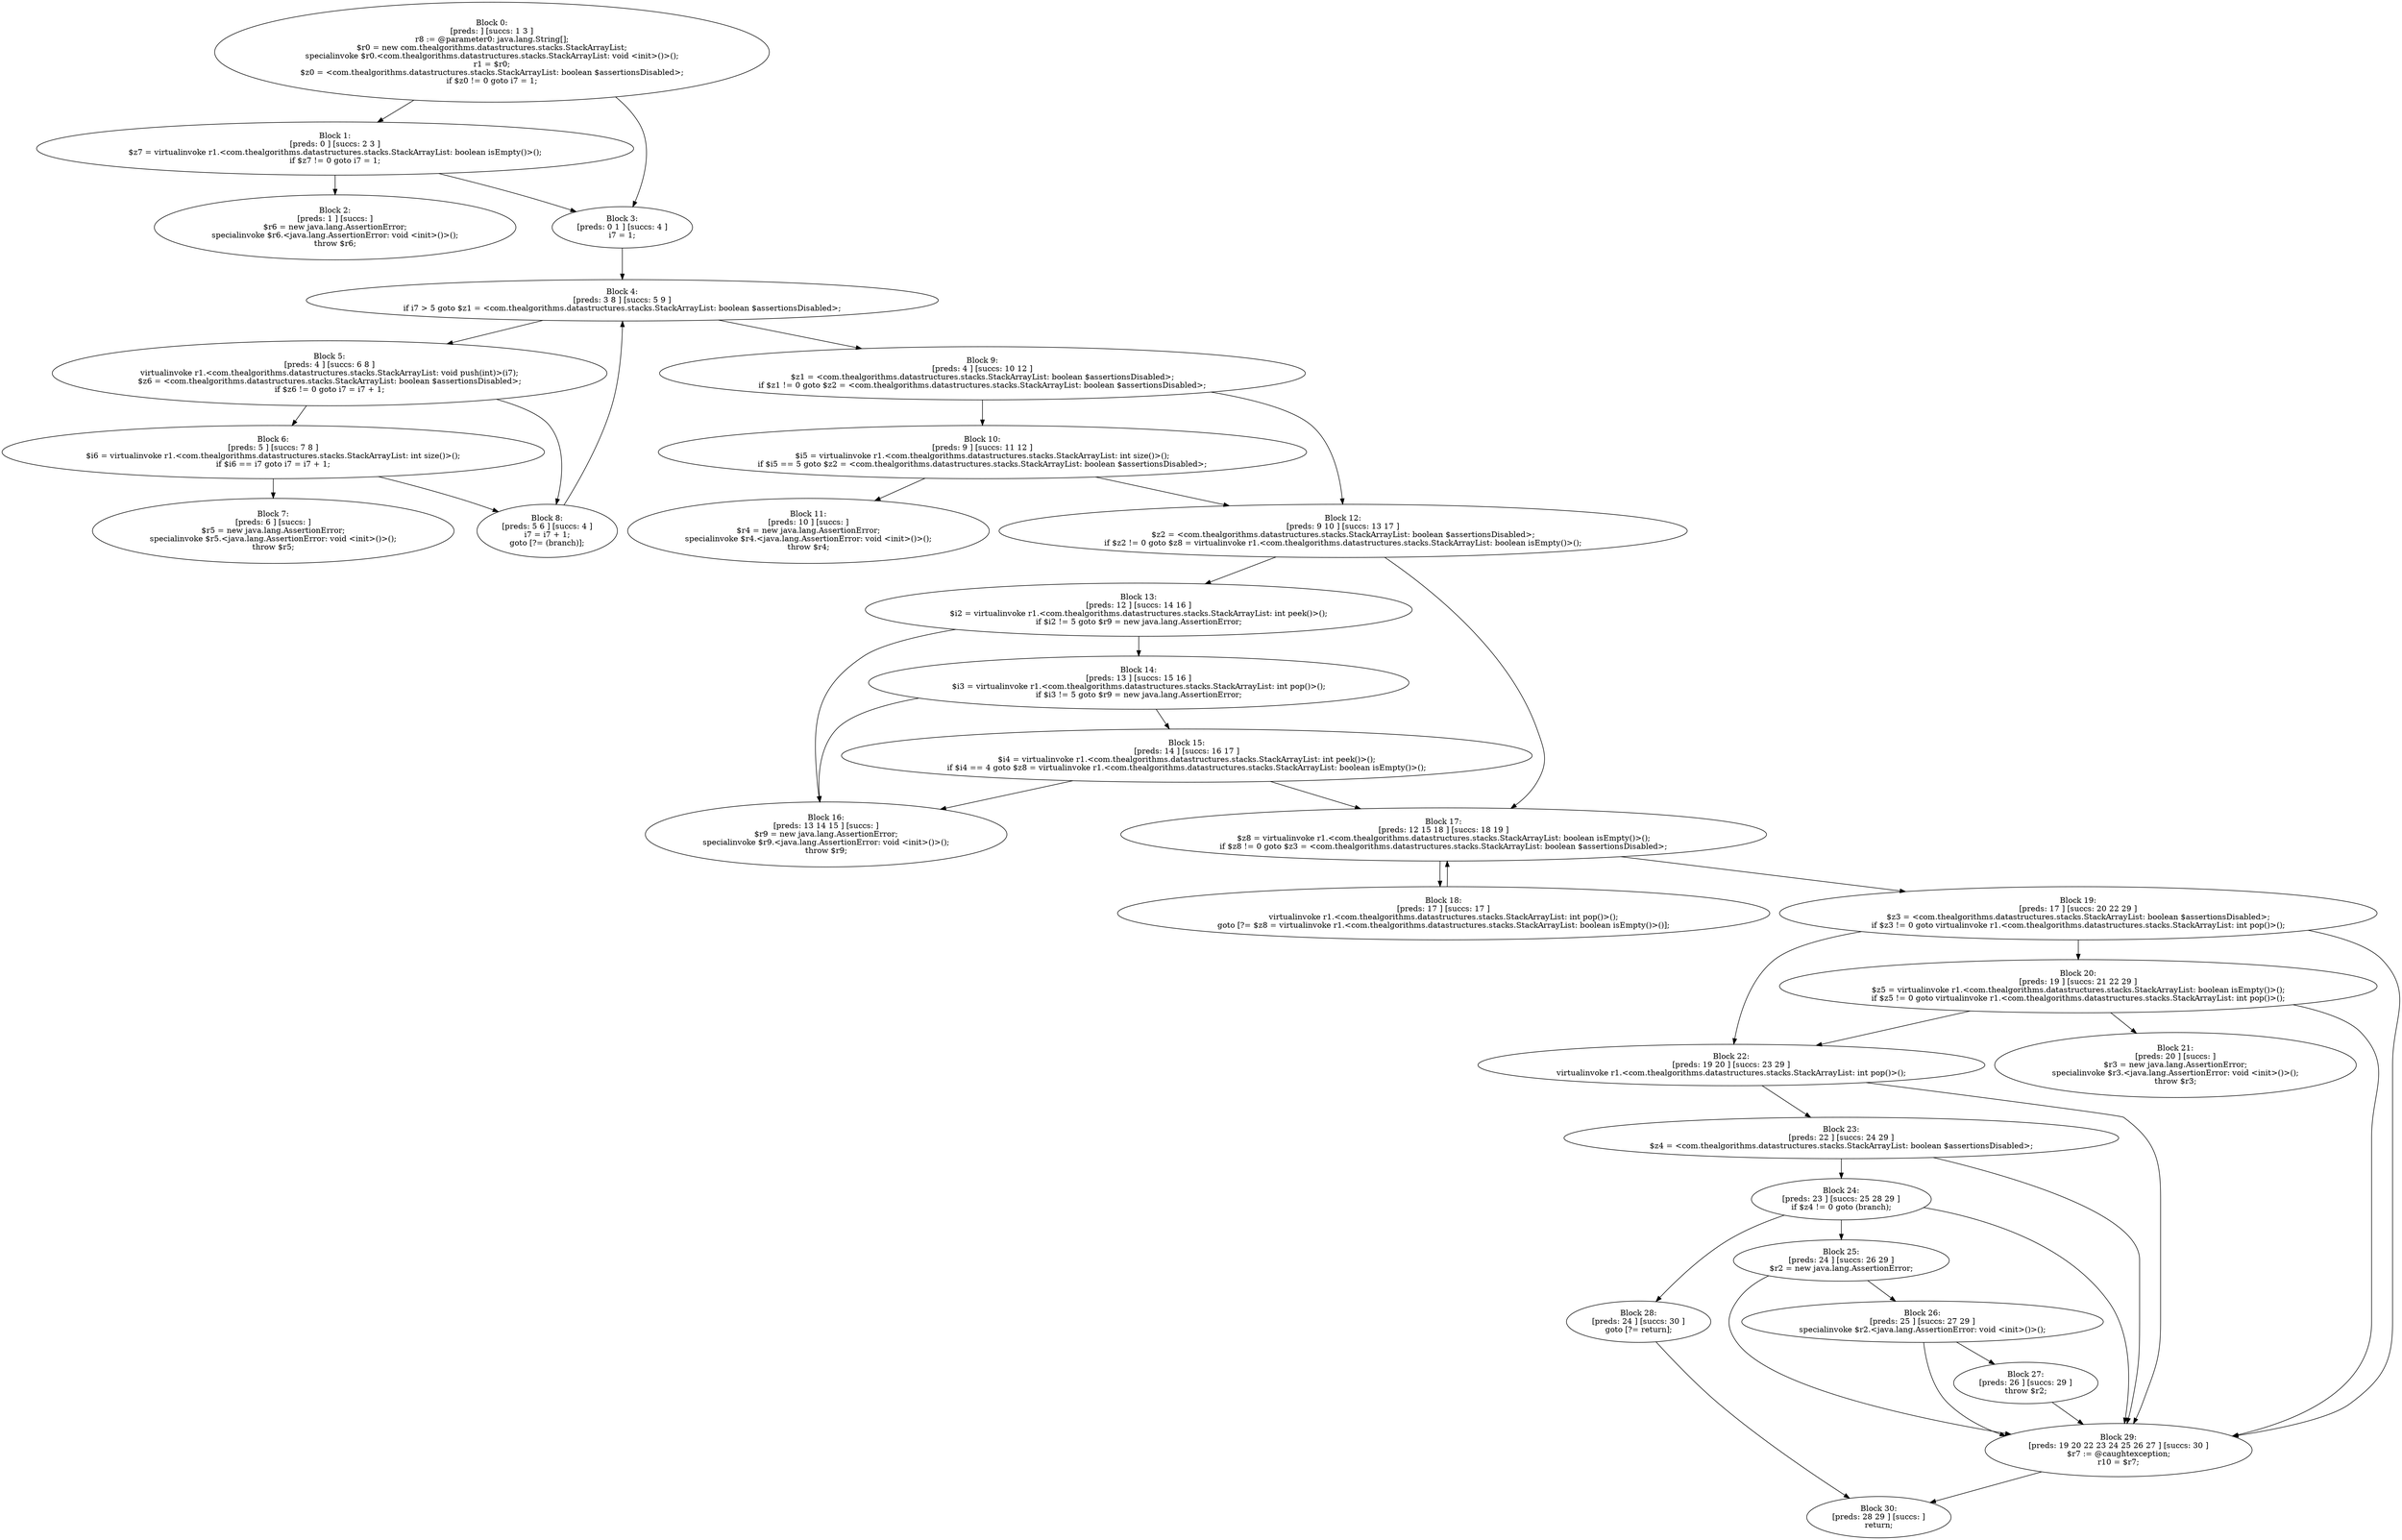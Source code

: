 digraph "unitGraph" {
    "Block 0:
[preds: ] [succs: 1 3 ]
r8 := @parameter0: java.lang.String[];
$r0 = new com.thealgorithms.datastructures.stacks.StackArrayList;
specialinvoke $r0.<com.thealgorithms.datastructures.stacks.StackArrayList: void <init>()>();
r1 = $r0;
$z0 = <com.thealgorithms.datastructures.stacks.StackArrayList: boolean $assertionsDisabled>;
if $z0 != 0 goto i7 = 1;
"
    "Block 1:
[preds: 0 ] [succs: 2 3 ]
$z7 = virtualinvoke r1.<com.thealgorithms.datastructures.stacks.StackArrayList: boolean isEmpty()>();
if $z7 != 0 goto i7 = 1;
"
    "Block 2:
[preds: 1 ] [succs: ]
$r6 = new java.lang.AssertionError;
specialinvoke $r6.<java.lang.AssertionError: void <init>()>();
throw $r6;
"
    "Block 3:
[preds: 0 1 ] [succs: 4 ]
i7 = 1;
"
    "Block 4:
[preds: 3 8 ] [succs: 5 9 ]
if i7 > 5 goto $z1 = <com.thealgorithms.datastructures.stacks.StackArrayList: boolean $assertionsDisabled>;
"
    "Block 5:
[preds: 4 ] [succs: 6 8 ]
virtualinvoke r1.<com.thealgorithms.datastructures.stacks.StackArrayList: void push(int)>(i7);
$z6 = <com.thealgorithms.datastructures.stacks.StackArrayList: boolean $assertionsDisabled>;
if $z6 != 0 goto i7 = i7 + 1;
"
    "Block 6:
[preds: 5 ] [succs: 7 8 ]
$i6 = virtualinvoke r1.<com.thealgorithms.datastructures.stacks.StackArrayList: int size()>();
if $i6 == i7 goto i7 = i7 + 1;
"
    "Block 7:
[preds: 6 ] [succs: ]
$r5 = new java.lang.AssertionError;
specialinvoke $r5.<java.lang.AssertionError: void <init>()>();
throw $r5;
"
    "Block 8:
[preds: 5 6 ] [succs: 4 ]
i7 = i7 + 1;
goto [?= (branch)];
"
    "Block 9:
[preds: 4 ] [succs: 10 12 ]
$z1 = <com.thealgorithms.datastructures.stacks.StackArrayList: boolean $assertionsDisabled>;
if $z1 != 0 goto $z2 = <com.thealgorithms.datastructures.stacks.StackArrayList: boolean $assertionsDisabled>;
"
    "Block 10:
[preds: 9 ] [succs: 11 12 ]
$i5 = virtualinvoke r1.<com.thealgorithms.datastructures.stacks.StackArrayList: int size()>();
if $i5 == 5 goto $z2 = <com.thealgorithms.datastructures.stacks.StackArrayList: boolean $assertionsDisabled>;
"
    "Block 11:
[preds: 10 ] [succs: ]
$r4 = new java.lang.AssertionError;
specialinvoke $r4.<java.lang.AssertionError: void <init>()>();
throw $r4;
"
    "Block 12:
[preds: 9 10 ] [succs: 13 17 ]
$z2 = <com.thealgorithms.datastructures.stacks.StackArrayList: boolean $assertionsDisabled>;
if $z2 != 0 goto $z8 = virtualinvoke r1.<com.thealgorithms.datastructures.stacks.StackArrayList: boolean isEmpty()>();
"
    "Block 13:
[preds: 12 ] [succs: 14 16 ]
$i2 = virtualinvoke r1.<com.thealgorithms.datastructures.stacks.StackArrayList: int peek()>();
if $i2 != 5 goto $r9 = new java.lang.AssertionError;
"
    "Block 14:
[preds: 13 ] [succs: 15 16 ]
$i3 = virtualinvoke r1.<com.thealgorithms.datastructures.stacks.StackArrayList: int pop()>();
if $i3 != 5 goto $r9 = new java.lang.AssertionError;
"
    "Block 15:
[preds: 14 ] [succs: 16 17 ]
$i4 = virtualinvoke r1.<com.thealgorithms.datastructures.stacks.StackArrayList: int peek()>();
if $i4 == 4 goto $z8 = virtualinvoke r1.<com.thealgorithms.datastructures.stacks.StackArrayList: boolean isEmpty()>();
"
    "Block 16:
[preds: 13 14 15 ] [succs: ]
$r9 = new java.lang.AssertionError;
specialinvoke $r9.<java.lang.AssertionError: void <init>()>();
throw $r9;
"
    "Block 17:
[preds: 12 15 18 ] [succs: 18 19 ]
$z8 = virtualinvoke r1.<com.thealgorithms.datastructures.stacks.StackArrayList: boolean isEmpty()>();
if $z8 != 0 goto $z3 = <com.thealgorithms.datastructures.stacks.StackArrayList: boolean $assertionsDisabled>;
"
    "Block 18:
[preds: 17 ] [succs: 17 ]
virtualinvoke r1.<com.thealgorithms.datastructures.stacks.StackArrayList: int pop()>();
goto [?= $z8 = virtualinvoke r1.<com.thealgorithms.datastructures.stacks.StackArrayList: boolean isEmpty()>()];
"
    "Block 19:
[preds: 17 ] [succs: 20 22 29 ]
$z3 = <com.thealgorithms.datastructures.stacks.StackArrayList: boolean $assertionsDisabled>;
if $z3 != 0 goto virtualinvoke r1.<com.thealgorithms.datastructures.stacks.StackArrayList: int pop()>();
"
    "Block 20:
[preds: 19 ] [succs: 21 22 29 ]
$z5 = virtualinvoke r1.<com.thealgorithms.datastructures.stacks.StackArrayList: boolean isEmpty()>();
if $z5 != 0 goto virtualinvoke r1.<com.thealgorithms.datastructures.stacks.StackArrayList: int pop()>();
"
    "Block 21:
[preds: 20 ] [succs: ]
$r3 = new java.lang.AssertionError;
specialinvoke $r3.<java.lang.AssertionError: void <init>()>();
throw $r3;
"
    "Block 22:
[preds: 19 20 ] [succs: 23 29 ]
virtualinvoke r1.<com.thealgorithms.datastructures.stacks.StackArrayList: int pop()>();
"
    "Block 23:
[preds: 22 ] [succs: 24 29 ]
$z4 = <com.thealgorithms.datastructures.stacks.StackArrayList: boolean $assertionsDisabled>;
"
    "Block 24:
[preds: 23 ] [succs: 25 28 29 ]
if $z4 != 0 goto (branch);
"
    "Block 25:
[preds: 24 ] [succs: 26 29 ]
$r2 = new java.lang.AssertionError;
"
    "Block 26:
[preds: 25 ] [succs: 27 29 ]
specialinvoke $r2.<java.lang.AssertionError: void <init>()>();
"
    "Block 27:
[preds: 26 ] [succs: 29 ]
throw $r2;
"
    "Block 28:
[preds: 24 ] [succs: 30 ]
goto [?= return];
"
    "Block 29:
[preds: 19 20 22 23 24 25 26 27 ] [succs: 30 ]
$r7 := @caughtexception;
r10 = $r7;
"
    "Block 30:
[preds: 28 29 ] [succs: ]
return;
"
    "Block 0:
[preds: ] [succs: 1 3 ]
r8 := @parameter0: java.lang.String[];
$r0 = new com.thealgorithms.datastructures.stacks.StackArrayList;
specialinvoke $r0.<com.thealgorithms.datastructures.stacks.StackArrayList: void <init>()>();
r1 = $r0;
$z0 = <com.thealgorithms.datastructures.stacks.StackArrayList: boolean $assertionsDisabled>;
if $z0 != 0 goto i7 = 1;
"->"Block 1:
[preds: 0 ] [succs: 2 3 ]
$z7 = virtualinvoke r1.<com.thealgorithms.datastructures.stacks.StackArrayList: boolean isEmpty()>();
if $z7 != 0 goto i7 = 1;
";
    "Block 0:
[preds: ] [succs: 1 3 ]
r8 := @parameter0: java.lang.String[];
$r0 = new com.thealgorithms.datastructures.stacks.StackArrayList;
specialinvoke $r0.<com.thealgorithms.datastructures.stacks.StackArrayList: void <init>()>();
r1 = $r0;
$z0 = <com.thealgorithms.datastructures.stacks.StackArrayList: boolean $assertionsDisabled>;
if $z0 != 0 goto i7 = 1;
"->"Block 3:
[preds: 0 1 ] [succs: 4 ]
i7 = 1;
";
    "Block 1:
[preds: 0 ] [succs: 2 3 ]
$z7 = virtualinvoke r1.<com.thealgorithms.datastructures.stacks.StackArrayList: boolean isEmpty()>();
if $z7 != 0 goto i7 = 1;
"->"Block 2:
[preds: 1 ] [succs: ]
$r6 = new java.lang.AssertionError;
specialinvoke $r6.<java.lang.AssertionError: void <init>()>();
throw $r6;
";
    "Block 1:
[preds: 0 ] [succs: 2 3 ]
$z7 = virtualinvoke r1.<com.thealgorithms.datastructures.stacks.StackArrayList: boolean isEmpty()>();
if $z7 != 0 goto i7 = 1;
"->"Block 3:
[preds: 0 1 ] [succs: 4 ]
i7 = 1;
";
    "Block 3:
[preds: 0 1 ] [succs: 4 ]
i7 = 1;
"->"Block 4:
[preds: 3 8 ] [succs: 5 9 ]
if i7 > 5 goto $z1 = <com.thealgorithms.datastructures.stacks.StackArrayList: boolean $assertionsDisabled>;
";
    "Block 4:
[preds: 3 8 ] [succs: 5 9 ]
if i7 > 5 goto $z1 = <com.thealgorithms.datastructures.stacks.StackArrayList: boolean $assertionsDisabled>;
"->"Block 5:
[preds: 4 ] [succs: 6 8 ]
virtualinvoke r1.<com.thealgorithms.datastructures.stacks.StackArrayList: void push(int)>(i7);
$z6 = <com.thealgorithms.datastructures.stacks.StackArrayList: boolean $assertionsDisabled>;
if $z6 != 0 goto i7 = i7 + 1;
";
    "Block 4:
[preds: 3 8 ] [succs: 5 9 ]
if i7 > 5 goto $z1 = <com.thealgorithms.datastructures.stacks.StackArrayList: boolean $assertionsDisabled>;
"->"Block 9:
[preds: 4 ] [succs: 10 12 ]
$z1 = <com.thealgorithms.datastructures.stacks.StackArrayList: boolean $assertionsDisabled>;
if $z1 != 0 goto $z2 = <com.thealgorithms.datastructures.stacks.StackArrayList: boolean $assertionsDisabled>;
";
    "Block 5:
[preds: 4 ] [succs: 6 8 ]
virtualinvoke r1.<com.thealgorithms.datastructures.stacks.StackArrayList: void push(int)>(i7);
$z6 = <com.thealgorithms.datastructures.stacks.StackArrayList: boolean $assertionsDisabled>;
if $z6 != 0 goto i7 = i7 + 1;
"->"Block 6:
[preds: 5 ] [succs: 7 8 ]
$i6 = virtualinvoke r1.<com.thealgorithms.datastructures.stacks.StackArrayList: int size()>();
if $i6 == i7 goto i7 = i7 + 1;
";
    "Block 5:
[preds: 4 ] [succs: 6 8 ]
virtualinvoke r1.<com.thealgorithms.datastructures.stacks.StackArrayList: void push(int)>(i7);
$z6 = <com.thealgorithms.datastructures.stacks.StackArrayList: boolean $assertionsDisabled>;
if $z6 != 0 goto i7 = i7 + 1;
"->"Block 8:
[preds: 5 6 ] [succs: 4 ]
i7 = i7 + 1;
goto [?= (branch)];
";
    "Block 6:
[preds: 5 ] [succs: 7 8 ]
$i6 = virtualinvoke r1.<com.thealgorithms.datastructures.stacks.StackArrayList: int size()>();
if $i6 == i7 goto i7 = i7 + 1;
"->"Block 7:
[preds: 6 ] [succs: ]
$r5 = new java.lang.AssertionError;
specialinvoke $r5.<java.lang.AssertionError: void <init>()>();
throw $r5;
";
    "Block 6:
[preds: 5 ] [succs: 7 8 ]
$i6 = virtualinvoke r1.<com.thealgorithms.datastructures.stacks.StackArrayList: int size()>();
if $i6 == i7 goto i7 = i7 + 1;
"->"Block 8:
[preds: 5 6 ] [succs: 4 ]
i7 = i7 + 1;
goto [?= (branch)];
";
    "Block 8:
[preds: 5 6 ] [succs: 4 ]
i7 = i7 + 1;
goto [?= (branch)];
"->"Block 4:
[preds: 3 8 ] [succs: 5 9 ]
if i7 > 5 goto $z1 = <com.thealgorithms.datastructures.stacks.StackArrayList: boolean $assertionsDisabled>;
";
    "Block 9:
[preds: 4 ] [succs: 10 12 ]
$z1 = <com.thealgorithms.datastructures.stacks.StackArrayList: boolean $assertionsDisabled>;
if $z1 != 0 goto $z2 = <com.thealgorithms.datastructures.stacks.StackArrayList: boolean $assertionsDisabled>;
"->"Block 10:
[preds: 9 ] [succs: 11 12 ]
$i5 = virtualinvoke r1.<com.thealgorithms.datastructures.stacks.StackArrayList: int size()>();
if $i5 == 5 goto $z2 = <com.thealgorithms.datastructures.stacks.StackArrayList: boolean $assertionsDisabled>;
";
    "Block 9:
[preds: 4 ] [succs: 10 12 ]
$z1 = <com.thealgorithms.datastructures.stacks.StackArrayList: boolean $assertionsDisabled>;
if $z1 != 0 goto $z2 = <com.thealgorithms.datastructures.stacks.StackArrayList: boolean $assertionsDisabled>;
"->"Block 12:
[preds: 9 10 ] [succs: 13 17 ]
$z2 = <com.thealgorithms.datastructures.stacks.StackArrayList: boolean $assertionsDisabled>;
if $z2 != 0 goto $z8 = virtualinvoke r1.<com.thealgorithms.datastructures.stacks.StackArrayList: boolean isEmpty()>();
";
    "Block 10:
[preds: 9 ] [succs: 11 12 ]
$i5 = virtualinvoke r1.<com.thealgorithms.datastructures.stacks.StackArrayList: int size()>();
if $i5 == 5 goto $z2 = <com.thealgorithms.datastructures.stacks.StackArrayList: boolean $assertionsDisabled>;
"->"Block 11:
[preds: 10 ] [succs: ]
$r4 = new java.lang.AssertionError;
specialinvoke $r4.<java.lang.AssertionError: void <init>()>();
throw $r4;
";
    "Block 10:
[preds: 9 ] [succs: 11 12 ]
$i5 = virtualinvoke r1.<com.thealgorithms.datastructures.stacks.StackArrayList: int size()>();
if $i5 == 5 goto $z2 = <com.thealgorithms.datastructures.stacks.StackArrayList: boolean $assertionsDisabled>;
"->"Block 12:
[preds: 9 10 ] [succs: 13 17 ]
$z2 = <com.thealgorithms.datastructures.stacks.StackArrayList: boolean $assertionsDisabled>;
if $z2 != 0 goto $z8 = virtualinvoke r1.<com.thealgorithms.datastructures.stacks.StackArrayList: boolean isEmpty()>();
";
    "Block 12:
[preds: 9 10 ] [succs: 13 17 ]
$z2 = <com.thealgorithms.datastructures.stacks.StackArrayList: boolean $assertionsDisabled>;
if $z2 != 0 goto $z8 = virtualinvoke r1.<com.thealgorithms.datastructures.stacks.StackArrayList: boolean isEmpty()>();
"->"Block 13:
[preds: 12 ] [succs: 14 16 ]
$i2 = virtualinvoke r1.<com.thealgorithms.datastructures.stacks.StackArrayList: int peek()>();
if $i2 != 5 goto $r9 = new java.lang.AssertionError;
";
    "Block 12:
[preds: 9 10 ] [succs: 13 17 ]
$z2 = <com.thealgorithms.datastructures.stacks.StackArrayList: boolean $assertionsDisabled>;
if $z2 != 0 goto $z8 = virtualinvoke r1.<com.thealgorithms.datastructures.stacks.StackArrayList: boolean isEmpty()>();
"->"Block 17:
[preds: 12 15 18 ] [succs: 18 19 ]
$z8 = virtualinvoke r1.<com.thealgorithms.datastructures.stacks.StackArrayList: boolean isEmpty()>();
if $z8 != 0 goto $z3 = <com.thealgorithms.datastructures.stacks.StackArrayList: boolean $assertionsDisabled>;
";
    "Block 13:
[preds: 12 ] [succs: 14 16 ]
$i2 = virtualinvoke r1.<com.thealgorithms.datastructures.stacks.StackArrayList: int peek()>();
if $i2 != 5 goto $r9 = new java.lang.AssertionError;
"->"Block 14:
[preds: 13 ] [succs: 15 16 ]
$i3 = virtualinvoke r1.<com.thealgorithms.datastructures.stacks.StackArrayList: int pop()>();
if $i3 != 5 goto $r9 = new java.lang.AssertionError;
";
    "Block 13:
[preds: 12 ] [succs: 14 16 ]
$i2 = virtualinvoke r1.<com.thealgorithms.datastructures.stacks.StackArrayList: int peek()>();
if $i2 != 5 goto $r9 = new java.lang.AssertionError;
"->"Block 16:
[preds: 13 14 15 ] [succs: ]
$r9 = new java.lang.AssertionError;
specialinvoke $r9.<java.lang.AssertionError: void <init>()>();
throw $r9;
";
    "Block 14:
[preds: 13 ] [succs: 15 16 ]
$i3 = virtualinvoke r1.<com.thealgorithms.datastructures.stacks.StackArrayList: int pop()>();
if $i3 != 5 goto $r9 = new java.lang.AssertionError;
"->"Block 15:
[preds: 14 ] [succs: 16 17 ]
$i4 = virtualinvoke r1.<com.thealgorithms.datastructures.stacks.StackArrayList: int peek()>();
if $i4 == 4 goto $z8 = virtualinvoke r1.<com.thealgorithms.datastructures.stacks.StackArrayList: boolean isEmpty()>();
";
    "Block 14:
[preds: 13 ] [succs: 15 16 ]
$i3 = virtualinvoke r1.<com.thealgorithms.datastructures.stacks.StackArrayList: int pop()>();
if $i3 != 5 goto $r9 = new java.lang.AssertionError;
"->"Block 16:
[preds: 13 14 15 ] [succs: ]
$r9 = new java.lang.AssertionError;
specialinvoke $r9.<java.lang.AssertionError: void <init>()>();
throw $r9;
";
    "Block 15:
[preds: 14 ] [succs: 16 17 ]
$i4 = virtualinvoke r1.<com.thealgorithms.datastructures.stacks.StackArrayList: int peek()>();
if $i4 == 4 goto $z8 = virtualinvoke r1.<com.thealgorithms.datastructures.stacks.StackArrayList: boolean isEmpty()>();
"->"Block 16:
[preds: 13 14 15 ] [succs: ]
$r9 = new java.lang.AssertionError;
specialinvoke $r9.<java.lang.AssertionError: void <init>()>();
throw $r9;
";
    "Block 15:
[preds: 14 ] [succs: 16 17 ]
$i4 = virtualinvoke r1.<com.thealgorithms.datastructures.stacks.StackArrayList: int peek()>();
if $i4 == 4 goto $z8 = virtualinvoke r1.<com.thealgorithms.datastructures.stacks.StackArrayList: boolean isEmpty()>();
"->"Block 17:
[preds: 12 15 18 ] [succs: 18 19 ]
$z8 = virtualinvoke r1.<com.thealgorithms.datastructures.stacks.StackArrayList: boolean isEmpty()>();
if $z8 != 0 goto $z3 = <com.thealgorithms.datastructures.stacks.StackArrayList: boolean $assertionsDisabled>;
";
    "Block 17:
[preds: 12 15 18 ] [succs: 18 19 ]
$z8 = virtualinvoke r1.<com.thealgorithms.datastructures.stacks.StackArrayList: boolean isEmpty()>();
if $z8 != 0 goto $z3 = <com.thealgorithms.datastructures.stacks.StackArrayList: boolean $assertionsDisabled>;
"->"Block 18:
[preds: 17 ] [succs: 17 ]
virtualinvoke r1.<com.thealgorithms.datastructures.stacks.StackArrayList: int pop()>();
goto [?= $z8 = virtualinvoke r1.<com.thealgorithms.datastructures.stacks.StackArrayList: boolean isEmpty()>()];
";
    "Block 17:
[preds: 12 15 18 ] [succs: 18 19 ]
$z8 = virtualinvoke r1.<com.thealgorithms.datastructures.stacks.StackArrayList: boolean isEmpty()>();
if $z8 != 0 goto $z3 = <com.thealgorithms.datastructures.stacks.StackArrayList: boolean $assertionsDisabled>;
"->"Block 19:
[preds: 17 ] [succs: 20 22 29 ]
$z3 = <com.thealgorithms.datastructures.stacks.StackArrayList: boolean $assertionsDisabled>;
if $z3 != 0 goto virtualinvoke r1.<com.thealgorithms.datastructures.stacks.StackArrayList: int pop()>();
";
    "Block 18:
[preds: 17 ] [succs: 17 ]
virtualinvoke r1.<com.thealgorithms.datastructures.stacks.StackArrayList: int pop()>();
goto [?= $z8 = virtualinvoke r1.<com.thealgorithms.datastructures.stacks.StackArrayList: boolean isEmpty()>()];
"->"Block 17:
[preds: 12 15 18 ] [succs: 18 19 ]
$z8 = virtualinvoke r1.<com.thealgorithms.datastructures.stacks.StackArrayList: boolean isEmpty()>();
if $z8 != 0 goto $z3 = <com.thealgorithms.datastructures.stacks.StackArrayList: boolean $assertionsDisabled>;
";
    "Block 19:
[preds: 17 ] [succs: 20 22 29 ]
$z3 = <com.thealgorithms.datastructures.stacks.StackArrayList: boolean $assertionsDisabled>;
if $z3 != 0 goto virtualinvoke r1.<com.thealgorithms.datastructures.stacks.StackArrayList: int pop()>();
"->"Block 20:
[preds: 19 ] [succs: 21 22 29 ]
$z5 = virtualinvoke r1.<com.thealgorithms.datastructures.stacks.StackArrayList: boolean isEmpty()>();
if $z5 != 0 goto virtualinvoke r1.<com.thealgorithms.datastructures.stacks.StackArrayList: int pop()>();
";
    "Block 19:
[preds: 17 ] [succs: 20 22 29 ]
$z3 = <com.thealgorithms.datastructures.stacks.StackArrayList: boolean $assertionsDisabled>;
if $z3 != 0 goto virtualinvoke r1.<com.thealgorithms.datastructures.stacks.StackArrayList: int pop()>();
"->"Block 22:
[preds: 19 20 ] [succs: 23 29 ]
virtualinvoke r1.<com.thealgorithms.datastructures.stacks.StackArrayList: int pop()>();
";
    "Block 19:
[preds: 17 ] [succs: 20 22 29 ]
$z3 = <com.thealgorithms.datastructures.stacks.StackArrayList: boolean $assertionsDisabled>;
if $z3 != 0 goto virtualinvoke r1.<com.thealgorithms.datastructures.stacks.StackArrayList: int pop()>();
"->"Block 29:
[preds: 19 20 22 23 24 25 26 27 ] [succs: 30 ]
$r7 := @caughtexception;
r10 = $r7;
";
    "Block 20:
[preds: 19 ] [succs: 21 22 29 ]
$z5 = virtualinvoke r1.<com.thealgorithms.datastructures.stacks.StackArrayList: boolean isEmpty()>();
if $z5 != 0 goto virtualinvoke r1.<com.thealgorithms.datastructures.stacks.StackArrayList: int pop()>();
"->"Block 21:
[preds: 20 ] [succs: ]
$r3 = new java.lang.AssertionError;
specialinvoke $r3.<java.lang.AssertionError: void <init>()>();
throw $r3;
";
    "Block 20:
[preds: 19 ] [succs: 21 22 29 ]
$z5 = virtualinvoke r1.<com.thealgorithms.datastructures.stacks.StackArrayList: boolean isEmpty()>();
if $z5 != 0 goto virtualinvoke r1.<com.thealgorithms.datastructures.stacks.StackArrayList: int pop()>();
"->"Block 22:
[preds: 19 20 ] [succs: 23 29 ]
virtualinvoke r1.<com.thealgorithms.datastructures.stacks.StackArrayList: int pop()>();
";
    "Block 20:
[preds: 19 ] [succs: 21 22 29 ]
$z5 = virtualinvoke r1.<com.thealgorithms.datastructures.stacks.StackArrayList: boolean isEmpty()>();
if $z5 != 0 goto virtualinvoke r1.<com.thealgorithms.datastructures.stacks.StackArrayList: int pop()>();
"->"Block 29:
[preds: 19 20 22 23 24 25 26 27 ] [succs: 30 ]
$r7 := @caughtexception;
r10 = $r7;
";
    "Block 22:
[preds: 19 20 ] [succs: 23 29 ]
virtualinvoke r1.<com.thealgorithms.datastructures.stacks.StackArrayList: int pop()>();
"->"Block 23:
[preds: 22 ] [succs: 24 29 ]
$z4 = <com.thealgorithms.datastructures.stacks.StackArrayList: boolean $assertionsDisabled>;
";
    "Block 22:
[preds: 19 20 ] [succs: 23 29 ]
virtualinvoke r1.<com.thealgorithms.datastructures.stacks.StackArrayList: int pop()>();
"->"Block 29:
[preds: 19 20 22 23 24 25 26 27 ] [succs: 30 ]
$r7 := @caughtexception;
r10 = $r7;
";
    "Block 23:
[preds: 22 ] [succs: 24 29 ]
$z4 = <com.thealgorithms.datastructures.stacks.StackArrayList: boolean $assertionsDisabled>;
"->"Block 24:
[preds: 23 ] [succs: 25 28 29 ]
if $z4 != 0 goto (branch);
";
    "Block 23:
[preds: 22 ] [succs: 24 29 ]
$z4 = <com.thealgorithms.datastructures.stacks.StackArrayList: boolean $assertionsDisabled>;
"->"Block 29:
[preds: 19 20 22 23 24 25 26 27 ] [succs: 30 ]
$r7 := @caughtexception;
r10 = $r7;
";
    "Block 24:
[preds: 23 ] [succs: 25 28 29 ]
if $z4 != 0 goto (branch);
"->"Block 25:
[preds: 24 ] [succs: 26 29 ]
$r2 = new java.lang.AssertionError;
";
    "Block 24:
[preds: 23 ] [succs: 25 28 29 ]
if $z4 != 0 goto (branch);
"->"Block 28:
[preds: 24 ] [succs: 30 ]
goto [?= return];
";
    "Block 24:
[preds: 23 ] [succs: 25 28 29 ]
if $z4 != 0 goto (branch);
"->"Block 29:
[preds: 19 20 22 23 24 25 26 27 ] [succs: 30 ]
$r7 := @caughtexception;
r10 = $r7;
";
    "Block 25:
[preds: 24 ] [succs: 26 29 ]
$r2 = new java.lang.AssertionError;
"->"Block 26:
[preds: 25 ] [succs: 27 29 ]
specialinvoke $r2.<java.lang.AssertionError: void <init>()>();
";
    "Block 25:
[preds: 24 ] [succs: 26 29 ]
$r2 = new java.lang.AssertionError;
"->"Block 29:
[preds: 19 20 22 23 24 25 26 27 ] [succs: 30 ]
$r7 := @caughtexception;
r10 = $r7;
";
    "Block 26:
[preds: 25 ] [succs: 27 29 ]
specialinvoke $r2.<java.lang.AssertionError: void <init>()>();
"->"Block 27:
[preds: 26 ] [succs: 29 ]
throw $r2;
";
    "Block 26:
[preds: 25 ] [succs: 27 29 ]
specialinvoke $r2.<java.lang.AssertionError: void <init>()>();
"->"Block 29:
[preds: 19 20 22 23 24 25 26 27 ] [succs: 30 ]
$r7 := @caughtexception;
r10 = $r7;
";
    "Block 27:
[preds: 26 ] [succs: 29 ]
throw $r2;
"->"Block 29:
[preds: 19 20 22 23 24 25 26 27 ] [succs: 30 ]
$r7 := @caughtexception;
r10 = $r7;
";
    "Block 28:
[preds: 24 ] [succs: 30 ]
goto [?= return];
"->"Block 30:
[preds: 28 29 ] [succs: ]
return;
";
    "Block 29:
[preds: 19 20 22 23 24 25 26 27 ] [succs: 30 ]
$r7 := @caughtexception;
r10 = $r7;
"->"Block 30:
[preds: 28 29 ] [succs: ]
return;
";
}

